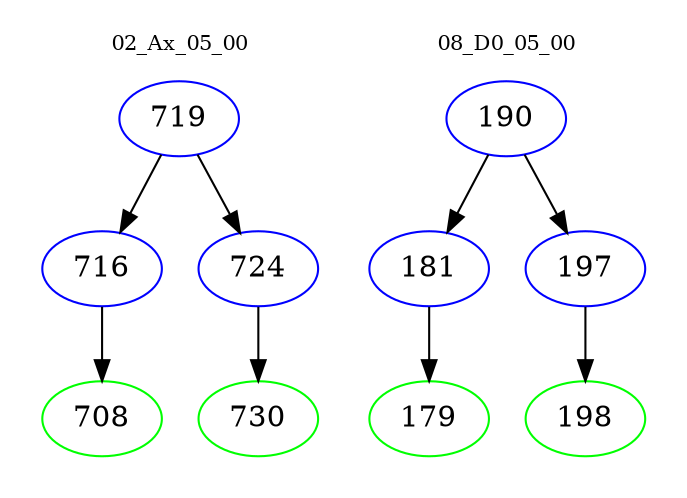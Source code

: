 digraph{
subgraph cluster_0 {
color = white
label = "02_Ax_05_00";
fontsize=10;
T0_719 [label="719", color="blue"]
T0_719 -> T0_716 [color="black"]
T0_716 [label="716", color="blue"]
T0_716 -> T0_708 [color="black"]
T0_708 [label="708", color="green"]
T0_719 -> T0_724 [color="black"]
T0_724 [label="724", color="blue"]
T0_724 -> T0_730 [color="black"]
T0_730 [label="730", color="green"]
}
subgraph cluster_1 {
color = white
label = "08_D0_05_00";
fontsize=10;
T1_190 [label="190", color="blue"]
T1_190 -> T1_181 [color="black"]
T1_181 [label="181", color="blue"]
T1_181 -> T1_179 [color="black"]
T1_179 [label="179", color="green"]
T1_190 -> T1_197 [color="black"]
T1_197 [label="197", color="blue"]
T1_197 -> T1_198 [color="black"]
T1_198 [label="198", color="green"]
}
}
